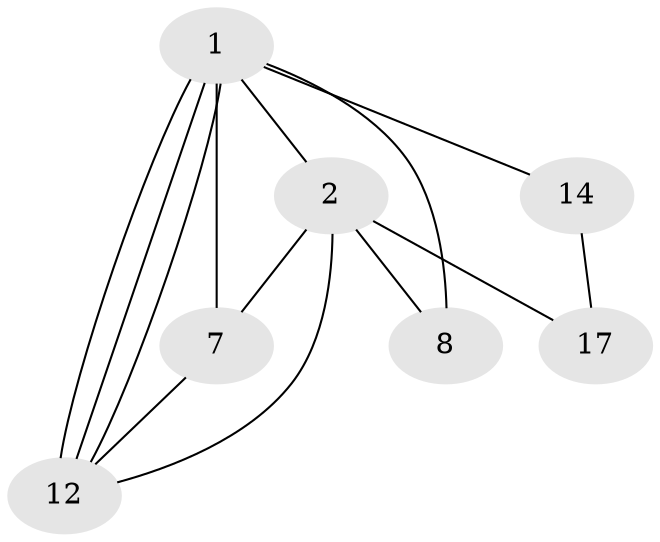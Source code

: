 // Generated by graph-tools (version 1.1) at 2025/46/02/15/25 05:46:28]
// undirected, 7 vertices, 13 edges
graph export_dot {
graph [start="1"]
  node [color=gray90,style=filled];
  1 [super="+4+5+10"];
  2 [super="+3+6+20"];
  7 [super="+11"];
  8 [super="+6+9+13+15+18+19"];
  12;
  14 [super="+13"];
  17 [super="+4+15"];
  1 -- 2;
  1 -- 7;
  1 -- 8;
  1 -- 12;
  1 -- 12;
  1 -- 12;
  1 -- 14;
  2 -- 7;
  2 -- 8;
  2 -- 12;
  2 -- 17;
  7 -- 12;
  14 -- 17;
}
